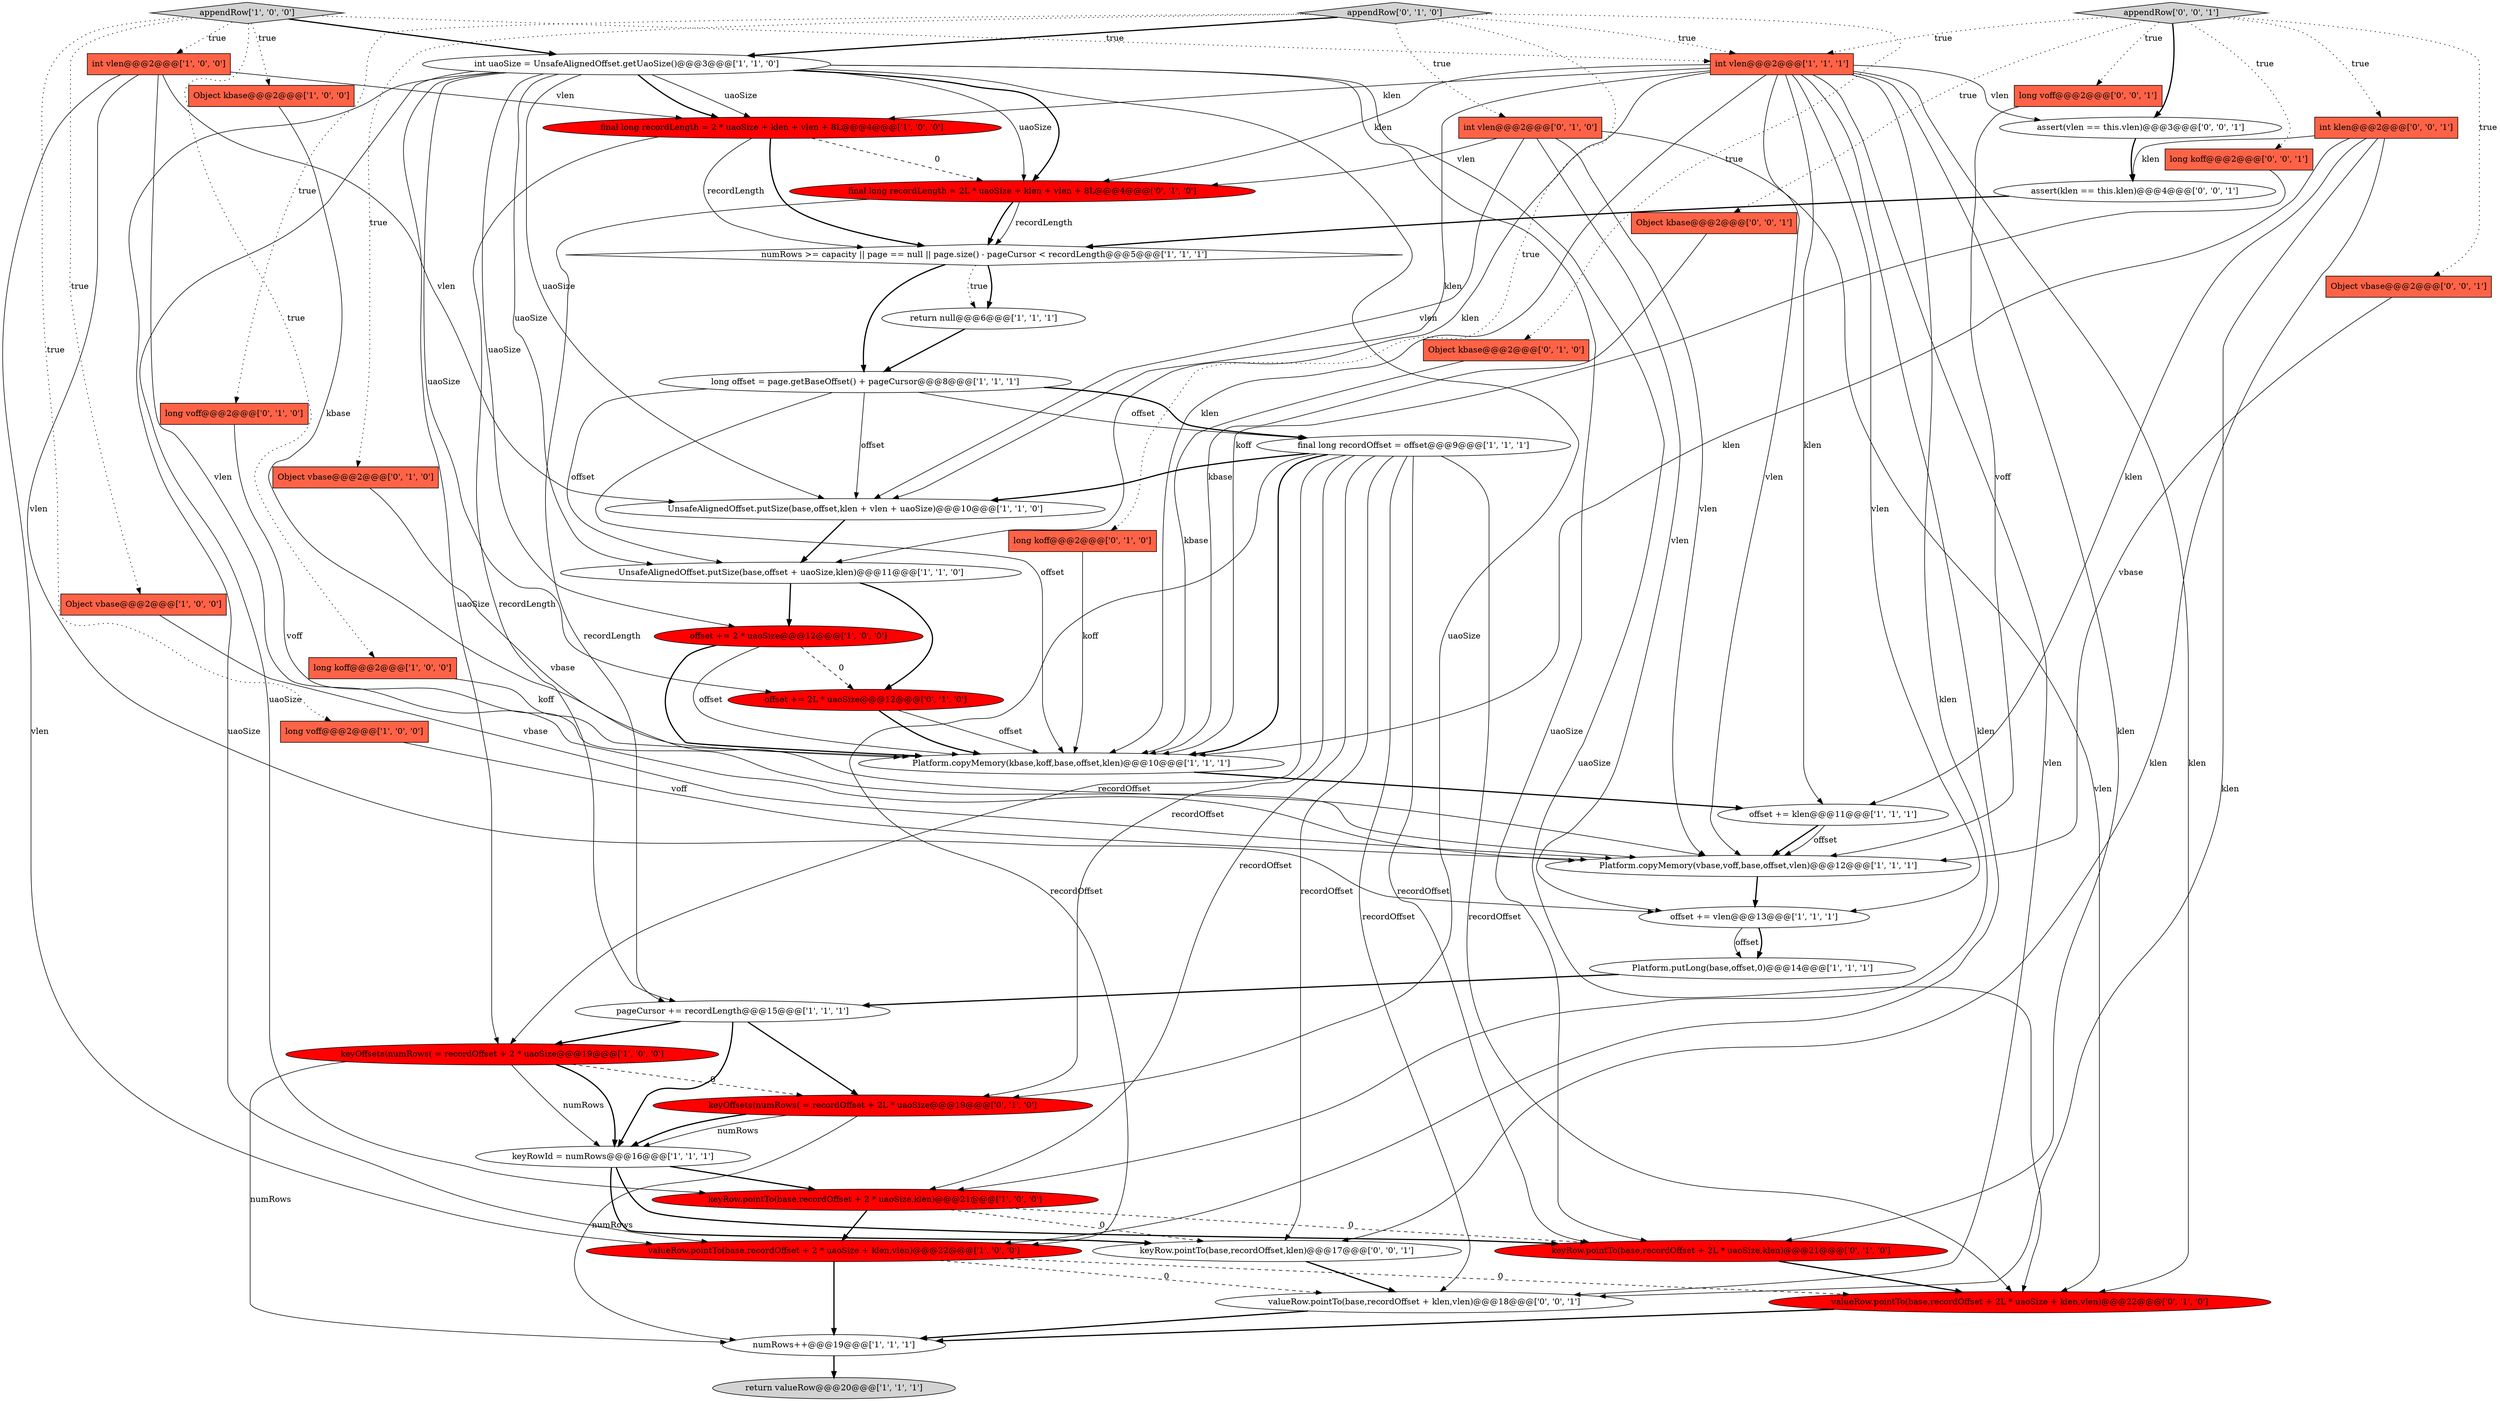 digraph {
47 [style = filled, label = "assert(klen == this.klen)@@@4@@@['0', '0', '1']", fillcolor = white, shape = ellipse image = "AAA0AAABBB3BBB"];
6 [style = filled, label = "Object vbase@@@2@@@['1', '0', '0']", fillcolor = tomato, shape = box image = "AAA0AAABBB1BBB"];
26 [style = filled, label = "numRows >= capacity || page == null || page.size() - pageCursor < recordLength@@@5@@@['1', '1', '1']", fillcolor = white, shape = diamond image = "AAA0AAABBB1BBB"];
33 [style = filled, label = "Object kbase@@@2@@@['0', '1', '0']", fillcolor = tomato, shape = box image = "AAA0AAABBB2BBB"];
35 [style = filled, label = "appendRow['0', '1', '0']", fillcolor = lightgray, shape = diamond image = "AAA0AAABBB2BBB"];
10 [style = filled, label = "return null@@@6@@@['1', '1', '1']", fillcolor = white, shape = ellipse image = "AAA0AAABBB1BBB"];
38 [style = filled, label = "final long recordLength = 2L * uaoSize + klen + vlen + 8L@@@4@@@['0', '1', '0']", fillcolor = red, shape = ellipse image = "AAA1AAABBB2BBB"];
3 [style = filled, label = "Platform.copyMemory(vbase,voff,base,offset,vlen)@@@12@@@['1', '1', '1']", fillcolor = white, shape = ellipse image = "AAA0AAABBB1BBB"];
20 [style = filled, label = "long koff@@@2@@@['1', '0', '0']", fillcolor = tomato, shape = box image = "AAA0AAABBB1BBB"];
16 [style = filled, label = "int vlen@@@2@@@['1', '0', '0']", fillcolor = tomato, shape = box image = "AAA0AAABBB1BBB"];
5 [style = filled, label = "UnsafeAlignedOffset.putSize(base,offset + uaoSize,klen)@@@11@@@['1', '1', '0']", fillcolor = white, shape = ellipse image = "AAA0AAABBB1BBB"];
8 [style = filled, label = "valueRow.pointTo(base,recordOffset + 2 * uaoSize + klen,vlen)@@@22@@@['1', '0', '0']", fillcolor = red, shape = ellipse image = "AAA1AAABBB1BBB"];
21 [style = filled, label = "int vlen@@@2@@@['1', '1', '1']", fillcolor = tomato, shape = box image = "AAA0AAABBB1BBB"];
17 [style = filled, label = "long offset = page.getBaseOffset() + pageCursor@@@8@@@['1', '1', '1']", fillcolor = white, shape = ellipse image = "AAA0AAABBB1BBB"];
43 [style = filled, label = "long voff@@@2@@@['0', '0', '1']", fillcolor = tomato, shape = box image = "AAA0AAABBB3BBB"];
27 [style = filled, label = "final long recordOffset = offset@@@9@@@['1', '1', '1']", fillcolor = white, shape = ellipse image = "AAA0AAABBB1BBB"];
29 [style = filled, label = "offset += 2L * uaoSize@@@12@@@['0', '1', '0']", fillcolor = red, shape = ellipse image = "AAA1AAABBB2BBB"];
32 [style = filled, label = "valueRow.pointTo(base,recordOffset + 2L * uaoSize + klen,vlen)@@@22@@@['0', '1', '0']", fillcolor = red, shape = ellipse image = "AAA1AAABBB2BBB"];
2 [style = filled, label = "numRows++@@@19@@@['1', '1', '1']", fillcolor = white, shape = ellipse image = "AAA0AAABBB1BBB"];
14 [style = filled, label = "appendRow['1', '0', '0']", fillcolor = lightgray, shape = diamond image = "AAA0AAABBB1BBB"];
44 [style = filled, label = "appendRow['0', '0', '1']", fillcolor = lightgray, shape = diamond image = "AAA0AAABBB3BBB"];
36 [style = filled, label = "long voff@@@2@@@['0', '1', '0']", fillcolor = tomato, shape = box image = "AAA0AAABBB2BBB"];
31 [style = filled, label = "Object vbase@@@2@@@['0', '1', '0']", fillcolor = tomato, shape = box image = "AAA0AAABBB2BBB"];
18 [style = filled, label = "long voff@@@2@@@['1', '0', '0']", fillcolor = tomato, shape = box image = "AAA0AAABBB1BBB"];
28 [style = filled, label = "keyRow.pointTo(base,recordOffset + 2L * uaoSize,klen)@@@21@@@['0', '1', '0']", fillcolor = red, shape = ellipse image = "AAA1AAABBB2BBB"];
15 [style = filled, label = "Object kbase@@@2@@@['1', '0', '0']", fillcolor = tomato, shape = box image = "AAA0AAABBB1BBB"];
37 [style = filled, label = "long koff@@@2@@@['0', '1', '0']", fillcolor = tomato, shape = box image = "AAA0AAABBB2BBB"];
40 [style = filled, label = "long koff@@@2@@@['0', '0', '1']", fillcolor = tomato, shape = box image = "AAA0AAABBB3BBB"];
25 [style = filled, label = "final long recordLength = 2 * uaoSize + klen + vlen + 8L@@@4@@@['1', '0', '0']", fillcolor = red, shape = ellipse image = "AAA1AAABBB1BBB"];
46 [style = filled, label = "valueRow.pointTo(base,recordOffset + klen,vlen)@@@18@@@['0', '0', '1']", fillcolor = white, shape = ellipse image = "AAA0AAABBB3BBB"];
34 [style = filled, label = "keyOffsets(numRows( = recordOffset + 2L * uaoSize@@@19@@@['0', '1', '0']", fillcolor = red, shape = ellipse image = "AAA1AAABBB2BBB"];
41 [style = filled, label = "int klen@@@2@@@['0', '0', '1']", fillcolor = tomato, shape = box image = "AAA0AAABBB3BBB"];
23 [style = filled, label = "offset += vlen@@@13@@@['1', '1', '1']", fillcolor = white, shape = ellipse image = "AAA0AAABBB1BBB"];
4 [style = filled, label = "Platform.copyMemory(kbase,koff,base,offset,klen)@@@10@@@['1', '1', '1']", fillcolor = white, shape = ellipse image = "AAA0AAABBB1BBB"];
24 [style = filled, label = "offset += klen@@@11@@@['1', '1', '1']", fillcolor = white, shape = ellipse image = "AAA0AAABBB1BBB"];
19 [style = filled, label = "return valueRow@@@20@@@['1', '1', '1']", fillcolor = lightgray, shape = ellipse image = "AAA0AAABBB1BBB"];
22 [style = filled, label = "keyRow.pointTo(base,recordOffset + 2 * uaoSize,klen)@@@21@@@['1', '0', '0']", fillcolor = red, shape = ellipse image = "AAA1AAABBB1BBB"];
30 [style = filled, label = "int vlen@@@2@@@['0', '1', '0']", fillcolor = tomato, shape = box image = "AAA0AAABBB2BBB"];
12 [style = filled, label = "pageCursor += recordLength@@@15@@@['1', '1', '1']", fillcolor = white, shape = ellipse image = "AAA0AAABBB1BBB"];
7 [style = filled, label = "UnsafeAlignedOffset.putSize(base,offset,klen + vlen + uaoSize)@@@10@@@['1', '1', '0']", fillcolor = white, shape = ellipse image = "AAA0AAABBB1BBB"];
48 [style = filled, label = "keyRow.pointTo(base,recordOffset,klen)@@@17@@@['0', '0', '1']", fillcolor = white, shape = ellipse image = "AAA0AAABBB3BBB"];
39 [style = filled, label = "Object kbase@@@2@@@['0', '0', '1']", fillcolor = tomato, shape = box image = "AAA0AAABBB3BBB"];
45 [style = filled, label = "Object vbase@@@2@@@['0', '0', '1']", fillcolor = tomato, shape = box image = "AAA0AAABBB3BBB"];
13 [style = filled, label = "int uaoSize = UnsafeAlignedOffset.getUaoSize()@@@3@@@['1', '1', '0']", fillcolor = white, shape = ellipse image = "AAA0AAABBB1BBB"];
1 [style = filled, label = "offset += 2 * uaoSize@@@12@@@['1', '0', '0']", fillcolor = red, shape = ellipse image = "AAA1AAABBB1BBB"];
42 [style = filled, label = "assert(vlen == this.vlen)@@@3@@@['0', '0', '1']", fillcolor = white, shape = ellipse image = "AAA0AAABBB3BBB"];
9 [style = filled, label = "Platform.putLong(base,offset,0)@@@14@@@['1', '1', '1']", fillcolor = white, shape = ellipse image = "AAA0AAABBB1BBB"];
11 [style = filled, label = "keyRowId = numRows@@@16@@@['1', '1', '1']", fillcolor = white, shape = ellipse image = "AAA0AAABBB1BBB"];
0 [style = filled, label = "keyOffsets(numRows( = recordOffset + 2 * uaoSize@@@19@@@['1', '0', '0']", fillcolor = red, shape = ellipse image = "AAA1AAABBB1BBB"];
21->38 [style = solid, label="klen"];
44->21 [style = dotted, label="true"];
0->2 [style = solid, label="numRows"];
26->10 [style = bold, label=""];
16->25 [style = solid, label="vlen"];
46->2 [style = bold, label=""];
8->32 [style = dashed, label="0"];
10->17 [style = bold, label=""];
21->32 [style = solid, label="klen"];
17->7 [style = solid, label="offset"];
13->1 [style = solid, label="uaoSize"];
22->8 [style = bold, label=""];
27->22 [style = solid, label="recordOffset"];
0->11 [style = solid, label="numRows"];
14->21 [style = dotted, label="true"];
16->8 [style = solid, label="vlen"];
41->46 [style = solid, label="klen"];
27->7 [style = bold, label=""];
47->26 [style = bold, label=""];
44->40 [style = dotted, label="true"];
36->3 [style = solid, label="voff"];
38->12 [style = solid, label="recordLength"];
41->47 [style = solid, label="klen"];
0->34 [style = dashed, label="0"];
38->26 [style = bold, label=""];
35->37 [style = dotted, label="true"];
17->27 [style = bold, label=""];
13->29 [style = solid, label="uaoSize"];
40->4 [style = solid, label="koff"];
14->18 [style = dotted, label="true"];
29->4 [style = solid, label="offset"];
21->23 [style = solid, label="vlen"];
13->25 [style = bold, label=""];
5->29 [style = bold, label=""];
11->28 [style = bold, label=""];
1->4 [style = bold, label=""];
27->46 [style = solid, label="recordOffset"];
45->3 [style = solid, label="vbase"];
26->17 [style = bold, label=""];
11->48 [style = bold, label=""];
44->43 [style = dotted, label="true"];
13->5 [style = solid, label="uaoSize"];
33->4 [style = solid, label="kbase"];
25->26 [style = solid, label="recordLength"];
12->11 [style = bold, label=""];
41->4 [style = solid, label="klen"];
35->21 [style = dotted, label="true"];
21->8 [style = solid, label="klen"];
21->46 [style = solid, label="vlen"];
6->3 [style = solid, label="vbase"];
35->33 [style = dotted, label="true"];
8->46 [style = dashed, label="0"];
30->7 [style = solid, label="vlen"];
35->30 [style = dotted, label="true"];
25->12 [style = solid, label="recordLength"];
21->7 [style = solid, label="klen"];
21->28 [style = solid, label="klen"];
15->4 [style = solid, label="kbase"];
5->1 [style = bold, label=""];
3->23 [style = bold, label=""];
30->38 [style = solid, label="vlen"];
7->5 [style = bold, label=""];
13->0 [style = solid, label="uaoSize"];
43->3 [style = solid, label="voff"];
17->4 [style = solid, label="offset"];
22->28 [style = dashed, label="0"];
25->26 [style = bold, label=""];
17->5 [style = solid, label="offset"];
39->4 [style = solid, label="kbase"];
21->25 [style = solid, label="klen"];
13->22 [style = solid, label="uaoSize"];
38->26 [style = solid, label="recordLength"];
21->24 [style = solid, label="klen"];
17->27 [style = solid, label="offset"];
27->34 [style = solid, label="recordOffset"];
24->3 [style = bold, label=""];
44->45 [style = dotted, label="true"];
41->48 [style = solid, label="klen"];
24->3 [style = solid, label="offset"];
44->42 [style = bold, label=""];
4->24 [style = bold, label=""];
13->28 [style = solid, label="uaoSize"];
27->48 [style = solid, label="recordOffset"];
13->25 [style = solid, label="uaoSize"];
44->39 [style = dotted, label="true"];
42->47 [style = bold, label=""];
0->11 [style = bold, label=""];
35->31 [style = dotted, label="true"];
16->23 [style = solid, label="vlen"];
16->3 [style = solid, label="vlen"];
28->32 [style = bold, label=""];
48->46 [style = bold, label=""];
37->4 [style = solid, label="koff"];
14->16 [style = dotted, label="true"];
25->38 [style = dashed, label="0"];
8->2 [style = bold, label=""];
11->22 [style = bold, label=""];
21->5 [style = solid, label="klen"];
13->34 [style = solid, label="uaoSize"];
1->4 [style = solid, label="offset"];
9->12 [style = bold, label=""];
14->13 [style = bold, label=""];
22->48 [style = dashed, label="0"];
41->24 [style = solid, label="klen"];
14->6 [style = dotted, label="true"];
34->11 [style = solid, label="numRows"];
21->22 [style = solid, label="klen"];
21->3 [style = solid, label="vlen"];
18->3 [style = solid, label="voff"];
13->7 [style = solid, label="uaoSize"];
2->19 [style = bold, label=""];
29->4 [style = bold, label=""];
31->3 [style = solid, label="vbase"];
35->36 [style = dotted, label="true"];
1->29 [style = dashed, label="0"];
12->34 [style = bold, label=""];
27->28 [style = solid, label="recordOffset"];
12->0 [style = bold, label=""];
32->2 [style = bold, label=""];
21->4 [style = solid, label="klen"];
21->42 [style = solid, label="vlen"];
34->11 [style = bold, label=""];
13->8 [style = solid, label="uaoSize"];
20->4 [style = solid, label="koff"];
27->8 [style = solid, label="recordOffset"];
30->3 [style = solid, label="vlen"];
14->20 [style = dotted, label="true"];
27->4 [style = bold, label=""];
27->32 [style = solid, label="recordOffset"];
13->32 [style = solid, label="uaoSize"];
14->15 [style = dotted, label="true"];
13->38 [style = solid, label="uaoSize"];
30->23 [style = solid, label="vlen"];
26->10 [style = dotted, label="true"];
34->2 [style = solid, label="numRows"];
30->32 [style = solid, label="vlen"];
13->38 [style = bold, label=""];
27->0 [style = solid, label="recordOffset"];
35->13 [style = bold, label=""];
23->9 [style = bold, label=""];
16->7 [style = solid, label="vlen"];
44->41 [style = dotted, label="true"];
23->9 [style = solid, label="offset"];
}
